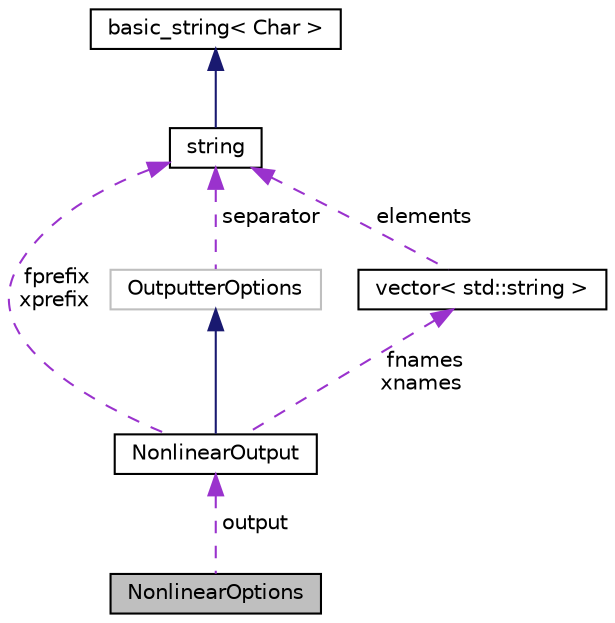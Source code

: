 digraph "NonlinearOptions"
{
 // INTERACTIVE_SVG=YES
 // LATEX_PDF_SIZE
  edge [fontname="Helvetica",fontsize="10",labelfontname="Helvetica",labelfontsize="10"];
  node [fontname="Helvetica",fontsize="10",shape=record];
  Node1 [label="NonlinearOptions",height=0.2,width=0.4,color="black", fillcolor="grey75", style="filled", fontcolor="black",tooltip="A type that describes the options for the solution of a non-linear problem."];
  Node2 -> Node1 [dir="back",color="darkorchid3",fontsize="10",style="dashed",label=" output" ,fontname="Helvetica"];
  Node2 [label="NonlinearOutput",height=0.2,width=0.4,color="black", fillcolor="white", style="filled",URL="$structReaktoro_1_1NonlinearOutput.html",tooltip="A type that describes the options for the output of a non-linear problem calculation."];
  Node3 -> Node2 [dir="back",color="midnightblue",fontsize="10",style="solid",fontname="Helvetica"];
  Node3 [label="OutputterOptions",height=0.2,width=0.4,color="grey75", fillcolor="white", style="filled",URL="$structReaktoro_1_1OutputterOptions.html",tooltip=" "];
  Node4 -> Node3 [dir="back",color="darkorchid3",fontsize="10",style="dashed",label=" separator" ,fontname="Helvetica"];
  Node4 [label="string",height=0.2,width=0.4,color="black", fillcolor="white", style="filled",tooltip=" "];
  Node5 -> Node4 [dir="back",color="midnightblue",fontsize="10",style="solid",fontname="Helvetica"];
  Node5 [label="basic_string\< Char \>",height=0.2,width=0.4,color="black", fillcolor="white", style="filled",tooltip=" "];
  Node4 -> Node2 [dir="back",color="darkorchid3",fontsize="10",style="dashed",label=" fprefix\nxprefix" ,fontname="Helvetica"];
  Node6 -> Node2 [dir="back",color="darkorchid3",fontsize="10",style="dashed",label=" fnames\nxnames" ,fontname="Helvetica"];
  Node6 [label="vector\< std::string \>",height=0.2,width=0.4,color="black", fillcolor="white", style="filled",tooltip=" "];
  Node4 -> Node6 [dir="back",color="darkorchid3",fontsize="10",style="dashed",label=" elements" ,fontname="Helvetica"];
}
